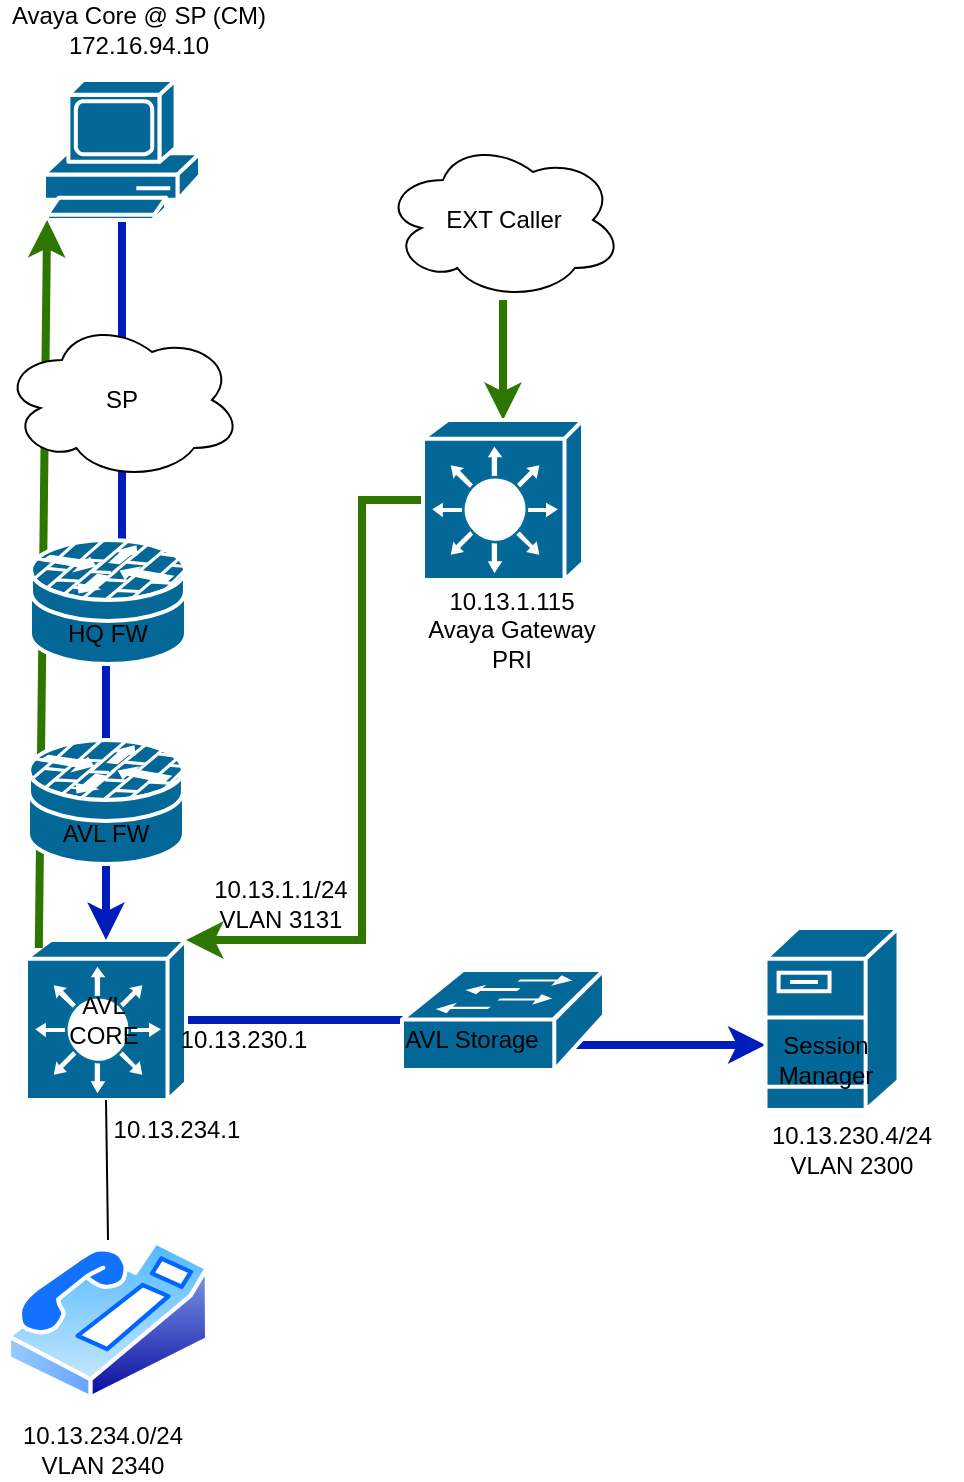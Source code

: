 <mxfile version="28.2.5" pages="4">
  <diagram name="Page-1" id="v1OogiXQ2DVATTvaPr1y">
    <mxGraphModel dx="1412" dy="737" grid="1" gridSize="10" guides="1" tooltips="1" connect="1" arrows="1" fold="1" page="1" pageScale="1" pageWidth="850" pageHeight="1100" math="0" shadow="0">
      <root>
        <mxCell id="0" />
        <mxCell id="1" parent="0" />
        <mxCell id="JTb2Uj3172M5OluZ5vnX-2" value="" style="image;aspect=fixed;perimeter=ellipsePerimeter;html=1;align=center;shadow=0;dashed=0;spacingTop=3;image=img/lib/active_directory/phone.svg;" parent="1" vertex="1">
          <mxGeometry x="187.37" y="920" width="101.27" height="80" as="geometry" />
        </mxCell>
        <mxCell id="JTb2Uj3172M5OluZ5vnX-35" value="" style="edgeStyle=orthogonalEdgeStyle;rounded=0;orthogonalLoop=1;jettySize=auto;html=1;strokeWidth=4;fillColor=#60a917;strokeColor=#2D7600;" parent="1" source="JTb2Uj3172M5OluZ5vnX-3" target="JTb2Uj3172M5OluZ5vnX-21" edge="1">
          <mxGeometry relative="1" as="geometry" />
        </mxCell>
        <mxCell id="JTb2Uj3172M5OluZ5vnX-3" value="EXT Caller" style="ellipse;shape=cloud;whiteSpace=wrap;html=1;" parent="1" vertex="1">
          <mxGeometry x="375.5" y="370" width="120" height="80" as="geometry" />
        </mxCell>
        <mxCell id="JTb2Uj3172M5OluZ5vnX-5" value="10.13.234.0/24&lt;br&gt;VLAN 2340" style="text;html=1;align=center;verticalAlign=middle;whiteSpace=wrap;rounded=0;" parent="1" vertex="1">
          <mxGeometry x="186.37" y="1010" width="99.36" height="30" as="geometry" />
        </mxCell>
        <mxCell id="JTb2Uj3172M5OluZ5vnX-38" value="" style="edgeStyle=orthogonalEdgeStyle;rounded=0;orthogonalLoop=1;jettySize=auto;html=1;strokeWidth=4;fillColor=#0050ef;strokeColor=#001DBC;entryX=0;entryY=0.25;entryDx=0;entryDy=0;" parent="1" source="JTb2Uj3172M5OluZ5vnX-6" target="JTb2Uj3172M5OluZ5vnX-19" edge="1">
          <mxGeometry relative="1" as="geometry" />
        </mxCell>
        <mxCell id="JTb2Uj3172M5OluZ5vnX-6" value="" style="shape=mxgraph.cisco.switches.layer_3_switch;sketch=0;html=1;pointerEvents=1;dashed=0;fillColor=#036897;strokeColor=#ffffff;strokeWidth=2;verticalLabelPosition=bottom;verticalAlign=top;align=center;outlineConnect=0;" parent="1" vertex="1">
          <mxGeometry x="197" y="770" width="80" height="80" as="geometry" />
        </mxCell>
        <mxCell id="JTb2Uj3172M5OluZ5vnX-7" value="" style="endArrow=none;html=1;rounded=0;exitX=0.5;exitY=0;exitDx=0;exitDy=0;entryX=0.5;entryY=1;entryDx=0;entryDy=0;entryPerimeter=0;" parent="1" source="JTb2Uj3172M5OluZ5vnX-2" target="JTb2Uj3172M5OluZ5vnX-6" edge="1">
          <mxGeometry width="50" height="50" relative="1" as="geometry">
            <mxPoint x="546.37" y="540" as="sourcePoint" />
            <mxPoint x="596.37" y="490" as="targetPoint" />
          </mxGeometry>
        </mxCell>
        <mxCell id="JTb2Uj3172M5OluZ5vnX-8" value="10.13.234.1" style="text;html=1;align=center;verticalAlign=middle;whiteSpace=wrap;rounded=0;" parent="1" vertex="1">
          <mxGeometry x="218.28" y="850" width="108.73" height="30" as="geometry" />
        </mxCell>
        <mxCell id="JTb2Uj3172M5OluZ5vnX-11" value="" style="shape=mxgraph.cisco.switches.workgroup_switch;sketch=0;html=1;pointerEvents=1;dashed=0;fillColor=#036897;strokeColor=#ffffff;strokeWidth=2;verticalLabelPosition=bottom;verticalAlign=top;align=center;outlineConnect=0;" parent="1" vertex="1">
          <mxGeometry x="385" y="785" width="101" height="50" as="geometry" />
        </mxCell>
        <mxCell id="JTb2Uj3172M5OluZ5vnX-13" value="10.13.230.4/24&lt;br&gt;VLAN 2300" style="text;html=1;align=center;verticalAlign=middle;whiteSpace=wrap;rounded=0;" parent="1" vertex="1">
          <mxGeometry x="555" y="860" width="110" height="30" as="geometry" />
        </mxCell>
        <mxCell id="JTb2Uj3172M5OluZ5vnX-14" value="" style="shape=mxgraph.cisco.servers.fileserver;sketch=0;html=1;pointerEvents=1;dashed=0;fillColor=#036897;strokeColor=#ffffff;strokeWidth=2;verticalLabelPosition=bottom;verticalAlign=top;align=center;outlineConnect=0;" parent="1" vertex="1">
          <mxGeometry x="566.75" y="764" width="66.5" height="91" as="geometry" />
        </mxCell>
        <mxCell id="JTb2Uj3172M5OluZ5vnX-15" value="AVL CORE" style="text;html=1;align=center;verticalAlign=middle;whiteSpace=wrap;rounded=0;" parent="1" vertex="1">
          <mxGeometry x="206" y="795" width="60" height="30" as="geometry" />
        </mxCell>
        <mxCell id="JTb2Uj3172M5OluZ5vnX-16" value="AVL Storage" style="text;html=1;align=center;verticalAlign=middle;whiteSpace=wrap;rounded=0;" parent="1" vertex="1">
          <mxGeometry x="385" y="805" width="70" height="30" as="geometry" />
        </mxCell>
        <mxCell id="JTb2Uj3172M5OluZ5vnX-18" value="10.13.230.1" style="text;html=1;align=center;verticalAlign=middle;whiteSpace=wrap;rounded=0;" parent="1" vertex="1">
          <mxGeometry x="266" y="805" width="80" height="30" as="geometry" />
        </mxCell>
        <mxCell id="JTb2Uj3172M5OluZ5vnX-19" value="Session Manager" style="text;html=1;align=center;verticalAlign=middle;whiteSpace=wrap;rounded=0;" parent="1" vertex="1">
          <mxGeometry x="566.75" y="815" width="60" height="30" as="geometry" />
        </mxCell>
        <mxCell id="JTb2Uj3172M5OluZ5vnX-36" value="" style="edgeStyle=orthogonalEdgeStyle;rounded=0;orthogonalLoop=1;jettySize=auto;html=1;entryX=1;entryY=0;entryDx=0;entryDy=0;entryPerimeter=0;strokeWidth=4;fillColor=#60a917;strokeColor=#2D7600;" parent="1" source="JTb2Uj3172M5OluZ5vnX-21" target="JTb2Uj3172M5OluZ5vnX-6" edge="1">
          <mxGeometry relative="1" as="geometry">
            <Array as="points">
              <mxPoint x="365" y="550" />
              <mxPoint x="365" y="770" />
            </Array>
          </mxGeometry>
        </mxCell>
        <mxCell id="JTb2Uj3172M5OluZ5vnX-21" value="" style="shape=mxgraph.cisco.switches.layer_3_switch;sketch=0;html=1;pointerEvents=1;dashed=0;fillColor=#036897;strokeColor=#ffffff;strokeWidth=2;verticalLabelPosition=bottom;verticalAlign=top;align=center;outlineConnect=0;" parent="1" vertex="1">
          <mxGeometry x="395.5" y="510" width="80" height="80" as="geometry" />
        </mxCell>
        <mxCell id="JTb2Uj3172M5OluZ5vnX-22" value="10.13.1.115&lt;div&gt;Avaya Gateway PRI&lt;/div&gt;" style="text;html=1;align=center;verticalAlign=middle;whiteSpace=wrap;rounded=0;" parent="1" vertex="1">
          <mxGeometry x="395" y="580" width="90" height="70" as="geometry" />
        </mxCell>
        <mxCell id="JTb2Uj3172M5OluZ5vnX-24" value="10.13.1.1/24&lt;br&gt;VLAN 3131" style="text;html=1;align=center;verticalAlign=middle;whiteSpace=wrap;rounded=0;" parent="1" vertex="1">
          <mxGeometry x="284.36" y="734" width="80.64" height="36" as="geometry" />
        </mxCell>
        <mxCell id="JTb2Uj3172M5OluZ5vnX-37" value="" style="edgeStyle=orthogonalEdgeStyle;rounded=0;orthogonalLoop=1;jettySize=auto;html=1;entryX=0.5;entryY=0;entryDx=0;entryDy=0;entryPerimeter=0;strokeWidth=4;fillColor=#0050ef;strokeColor=#001DBC;" parent="1" source="JTb2Uj3172M5OluZ5vnX-25" target="JTb2Uj3172M5OluZ5vnX-6" edge="1">
          <mxGeometry relative="1" as="geometry" />
        </mxCell>
        <mxCell id="JTb2Uj3172M5OluZ5vnX-25" value="" style="shape=mxgraph.cisco.computers_and_peripherals.pc;html=1;pointerEvents=1;dashed=0;fillColor=#036897;strokeColor=#ffffff;strokeWidth=2;verticalLabelPosition=bottom;verticalAlign=top;align=center;outlineConnect=0;" parent="1" vertex="1">
          <mxGeometry x="206" y="340" width="78" height="70" as="geometry" />
        </mxCell>
        <mxCell id="JTb2Uj3172M5OluZ5vnX-26" value="Avaya Core @ SP (CM)&lt;br&gt;172.16.94.10" style="text;html=1;align=center;verticalAlign=middle;whiteSpace=wrap;rounded=0;" parent="1" vertex="1">
          <mxGeometry x="187.37" y="300" width="133.06" height="30" as="geometry" />
        </mxCell>
        <mxCell id="JTb2Uj3172M5OluZ5vnX-27" value="" style="endArrow=none;html=1;rounded=0;strokeWidth=4;fillColor=#60a917;strokeColor=#2D7600;startArrow=classic;startFill=1;exitX=0.02;exitY=1;exitDx=0;exitDy=0;exitPerimeter=0;entryX=0.08;entryY=0.05;entryDx=0;entryDy=0;entryPerimeter=0;" parent="1" source="JTb2Uj3172M5OluZ5vnX-25" target="JTb2Uj3172M5OluZ5vnX-6" edge="1">
          <mxGeometry width="50" height="50" relative="1" as="geometry">
            <mxPoint x="306.37" y="650" as="sourcePoint" />
            <mxPoint x="286.37" y="430" as="targetPoint" />
            <Array as="points" />
          </mxGeometry>
        </mxCell>
        <mxCell id="JTb2Uj3172M5OluZ5vnX-29" value="" style="group" parent="1" vertex="1" connectable="0">
          <mxGeometry x="198.0" y="670" width="78" height="62" as="geometry" />
        </mxCell>
        <mxCell id="JTb2Uj3172M5OluZ5vnX-9" value="" style="shape=mxgraph.cisco.security.router_firewall;sketch=0;html=1;pointerEvents=1;dashed=0;fillColor=#036897;strokeColor=#ffffff;strokeWidth=2;verticalLabelPosition=bottom;verticalAlign=top;align=center;outlineConnect=0;" parent="JTb2Uj3172M5OluZ5vnX-29" vertex="1">
          <mxGeometry width="78" height="62" as="geometry" />
        </mxCell>
        <mxCell id="JTb2Uj3172M5OluZ5vnX-28" value="AVL FW" style="text;html=1;align=center;verticalAlign=middle;whiteSpace=wrap;rounded=0;" parent="JTb2Uj3172M5OluZ5vnX-29" vertex="1">
          <mxGeometry x="9.0" y="32" width="60" height="30" as="geometry" />
        </mxCell>
        <mxCell id="JTb2Uj3172M5OluZ5vnX-30" value="" style="group" parent="1" vertex="1" connectable="0">
          <mxGeometry x="199" y="570" width="78" height="62" as="geometry" />
        </mxCell>
        <mxCell id="JTb2Uj3172M5OluZ5vnX-31" value="" style="shape=mxgraph.cisco.security.router_firewall;sketch=0;html=1;pointerEvents=1;dashed=0;fillColor=#036897;strokeColor=#ffffff;strokeWidth=2;verticalLabelPosition=bottom;verticalAlign=top;align=center;outlineConnect=0;" parent="JTb2Uj3172M5OluZ5vnX-30" vertex="1">
          <mxGeometry width="78" height="62" as="geometry" />
        </mxCell>
        <mxCell id="JTb2Uj3172M5OluZ5vnX-32" value="HQ FW" style="text;html=1;align=center;verticalAlign=middle;whiteSpace=wrap;rounded=0;" parent="JTb2Uj3172M5OluZ5vnX-30" vertex="1">
          <mxGeometry x="9.0" y="32" width="60" height="30" as="geometry" />
        </mxCell>
        <mxCell id="JTb2Uj3172M5OluZ5vnX-33" value="SP" style="ellipse;shape=cloud;whiteSpace=wrap;html=1;" parent="1" vertex="1">
          <mxGeometry x="185" y="460" width="120" height="80" as="geometry" />
        </mxCell>
      </root>
    </mxGraphModel>
  </diagram>
  <diagram id="nt7wGsQMUYSUouPDVkwo" name="Internal Comms">
    <mxGraphModel dx="811" dy="1577" grid="1" gridSize="10" guides="1" tooltips="1" connect="1" arrows="1" fold="1" page="1" pageScale="1" pageWidth="850" pageHeight="1100" math="0" shadow="0">
      <root>
        <mxCell id="0" />
        <mxCell id="1" parent="0" />
        <mxCell id="1z_RVB_yieRHvlQqbR5s-1" value="Logical Depiction of Internal Communication verified on call with Don" style="text;html=1;align=center;verticalAlign=middle;whiteSpace=wrap;rounded=0;" vertex="1" parent="1">
          <mxGeometry x="110" y="610" width="340" height="70" as="geometry" />
        </mxCell>
        <mxCell id="1z_RVB_yieRHvlQqbR5s-2" value="AVL PC&lt;div&gt;10.13.234.0/24&lt;/div&gt;" style="shape=mxgraph.cisco.computers_and_peripherals.pc;html=1;pointerEvents=1;dashed=0;fillColor=#036897;strokeColor=#ffffff;strokeWidth=2;verticalLabelPosition=bottom;verticalAlign=top;align=center;outlineConnect=0;" vertex="1" parent="1">
          <mxGeometry x="60" y="730" width="78" height="70" as="geometry" />
        </mxCell>
        <mxCell id="1z_RVB_yieRHvlQqbR5s-3" value="" style="endArrow=none;html=1;rounded=0;exitX=0.83;exitY=0.5;exitDx=0;exitDy=0;exitPerimeter=0;entryX=0;entryY=0.5;entryDx=0;entryDy=0;" edge="1" parent="1" source="1z_RVB_yieRHvlQqbR5s-2" target="AMi9_gGPKpiM1VlCEfQr-1">
          <mxGeometry width="50" height="50" relative="1" as="geometry">
            <mxPoint x="420" y="888.5" as="sourcePoint" />
            <mxPoint x="370" y="765" as="targetPoint" />
          </mxGeometry>
        </mxCell>
        <mxCell id="AMi9_gGPKpiM1VlCEfQr-1" value="HQ Phone&lt;div&gt;10.132.x.x/16&lt;/div&gt;" style="image;aspect=fixed;perimeter=ellipsePerimeter;html=1;align=center;shadow=0;dashed=0;spacingTop=3;image=img/lib/active_directory/phone.svg;" vertex="1" parent="1">
          <mxGeometry x="390" y="725" width="101.27" height="80" as="geometry" />
        </mxCell>
        <mxCell id="uQj5_ZAR8noUfRYmEXJ3-1" value="" style="shape=mxgraph.cisco.routers.router;sketch=0;html=1;pointerEvents=1;dashed=0;fillColor=#036897;strokeColor=#ffffff;strokeWidth=2;verticalLabelPosition=bottom;verticalAlign=top;align=center;outlineConnect=0;" vertex="1" parent="1">
          <mxGeometry x="230" y="738.5" width="78" height="53" as="geometry" />
        </mxCell>
      </root>
    </mxGraphModel>
  </diagram>
  <diagram id="KQWGG5hMhtRqnLJtHbPa" name="External Comms">
    <mxGraphModel dx="811" dy="1577" grid="1" gridSize="10" guides="1" tooltips="1" connect="1" arrows="1" fold="1" page="1" pageScale="1" pageWidth="850" pageHeight="1100" math="0" shadow="0">
      <root>
        <mxCell id="0" />
        <mxCell id="1" parent="0" />
        <mxCell id="dfnz8kIl5wQzeLzpPFUl-1" value="HQ Phone&lt;div&gt;10.132.x.x/16&lt;/div&gt;" style="image;aspect=fixed;perimeter=ellipsePerimeter;html=1;align=center;shadow=0;dashed=0;spacingTop=3;image=img/lib/active_directory/phone.svg;" vertex="1" parent="1">
          <mxGeometry x="80" y="100" width="101.27" height="80" as="geometry" />
        </mxCell>
      </root>
    </mxGraphModel>
  </diagram>
  <diagram id="5sr-OcOV3Xa8eOgrewdH" name="Logical Call/Call Setup Flow">
    <mxGraphModel dx="1412" dy="737" grid="1" gridSize="10" guides="1" tooltips="1" connect="1" arrows="1" fold="1" page="1" pageScale="1" pageWidth="850" pageHeight="1100" math="0" shadow="0">
      <root>
        <mxCell id="0" />
        <mxCell id="1" parent="0" />
        <mxCell id="b4ywGWZbVGZHp13s69tE-1" value="" style="image;aspect=fixed;perimeter=ellipsePerimeter;html=1;align=center;shadow=0;dashed=0;spacingTop=3;image=img/lib/active_directory/phone.svg;" vertex="1" parent="1">
          <mxGeometry x="24.37" y="490" width="101.27" height="80" as="geometry" />
        </mxCell>
        <mxCell id="b4ywGWZbVGZHp13s69tE-2" value="EXT Caller" style="ellipse;shape=cloud;whiteSpace=wrap;html=1;" vertex="1" parent="1">
          <mxGeometry x="10" y="80" width="120" height="80" as="geometry" />
        </mxCell>
        <mxCell id="b4ywGWZbVGZHp13s69tE-3" value="" style="endArrow=none;html=1;rounded=0;entryX=0.55;entryY=0.95;entryDx=0;entryDy=0;entryPerimeter=0;" edge="1" parent="1" target="b4ywGWZbVGZHp13s69tE-2">
          <mxGeometry width="50" height="50" relative="1" as="geometry">
            <mxPoint x="76" y="240" as="sourcePoint" />
            <mxPoint x="95" y="270" as="targetPoint" />
          </mxGeometry>
        </mxCell>
        <mxCell id="b4ywGWZbVGZHp13s69tE-4" value="SBC" style="text;html=1;align=center;verticalAlign=middle;whiteSpace=wrap;rounded=0;" vertex="1" parent="1">
          <mxGeometry x="45" y="240" width="60" height="30" as="geometry" />
        </mxCell>
        <mxCell id="b4ywGWZbVGZHp13s69tE-5" value="" style="endArrow=none;html=1;rounded=0;entryX=0.5;entryY=1;entryDx=0;entryDy=0;" edge="1" parent="1" target="b4ywGWZbVGZHp13s69tE-4">
          <mxGeometry width="50" height="50" relative="1" as="geometry">
            <mxPoint x="75" y="330" as="sourcePoint" />
            <mxPoint x="95" y="270" as="targetPoint" />
          </mxGeometry>
        </mxCell>
        <mxCell id="b4ywGWZbVGZHp13s69tE-6" value="Media Gateway" style="text;html=1;align=center;verticalAlign=middle;whiteSpace=wrap;rounded=0;" vertex="1" parent="1">
          <mxGeometry x="45" y="330" width="60" height="30" as="geometry" />
        </mxCell>
        <mxCell id="b4ywGWZbVGZHp13s69tE-7" value="OR&lt;div&gt;Direct to phone&lt;/div&gt;" style="text;html=1;align=center;verticalAlign=middle;whiteSpace=wrap;rounded=0;" vertex="1" parent="1">
          <mxGeometry x="105.0" y="325" width="95" height="40" as="geometry" />
        </mxCell>
        <mxCell id="b4ywGWZbVGZHp13s69tE-8" value="" style="endArrow=none;html=1;rounded=0;entryX=0.5;entryY=1;entryDx=0;entryDy=0;exitX=0.5;exitY=0;exitDx=0;exitDy=0;" edge="1" parent="1" source="b4ywGWZbVGZHp13s69tE-1" target="b4ywGWZbVGZHp13s69tE-6">
          <mxGeometry width="50" height="50" relative="1" as="geometry">
            <mxPoint x="45" y="420" as="sourcePoint" />
            <mxPoint x="95" y="370" as="targetPoint" />
          </mxGeometry>
        </mxCell>
        <mxCell id="b4ywGWZbVGZHp13s69tE-9" value="Audio Path" style="text;html=1;align=center;verticalAlign=middle;whiteSpace=wrap;rounded=0;" vertex="1" parent="1">
          <mxGeometry x="45" y="30" width="60" height="30" as="geometry" />
        </mxCell>
        <mxCell id="b4ywGWZbVGZHp13s69tE-10" value="EXT Caller" style="ellipse;shape=cloud;whiteSpace=wrap;html=1;" vertex="1" parent="1">
          <mxGeometry x="470" y="80" width="120" height="80" as="geometry" />
        </mxCell>
        <mxCell id="b4ywGWZbVGZHp13s69tE-12" value="" style="image;aspect=fixed;perimeter=ellipsePerimeter;html=1;align=center;shadow=0;dashed=0;spacingTop=3;image=img/lib/active_directory/phone.svg;" vertex="1" parent="1">
          <mxGeometry x="480" y="490" width="101.27" height="80" as="geometry" />
        </mxCell>
        <mxCell id="b4ywGWZbVGZHp13s69tE-13" value="" style="endArrow=none;html=1;rounded=0;startArrow=blockThin;startFill=1;strokeWidth=4;fillColor=#dae8fc;strokeColor=light-dark(#6C8EBF,#FF6666);gradientColor=#7ea6e0;exitX=0.5;exitY=0;exitDx=0;exitDy=0;" edge="1" parent="1" source="b4ywGWZbVGZHp13s69tE-14" target="b4ywGWZbVGZHp13s69tE-10">
          <mxGeometry width="50" height="50" relative="1" as="geometry">
            <mxPoint x="531.63" y="240" as="sourcePoint" />
            <mxPoint x="531.63" y="156" as="targetPoint" />
          </mxGeometry>
        </mxCell>
        <mxCell id="b4ywGWZbVGZHp13s69tE-14" value="SBC" style="text;html=1;align=center;verticalAlign=middle;whiteSpace=wrap;rounded=0;" vertex="1" parent="1">
          <mxGeometry x="500.63" y="240" width="60" height="30" as="geometry" />
        </mxCell>
        <mxCell id="b4ywGWZbVGZHp13s69tE-15" value="" style="endArrow=none;html=1;rounded=0;entryX=0.5;entryY=1;entryDx=0;entryDy=0;startArrow=block;startFill=1;strokeWidth=4;fillColor=#a20025;strokeColor=light-dark(#6F0000,#0000FF);exitX=0.5;exitY=0;exitDx=0;exitDy=0;" edge="1" parent="1" target="b4ywGWZbVGZHp13s69tE-14" source="b4ywGWZbVGZHp13s69tE-16">
          <mxGeometry width="50" height="50" relative="1" as="geometry">
            <mxPoint x="530.63" y="330" as="sourcePoint" />
            <mxPoint x="550.63" y="270" as="targetPoint" />
          </mxGeometry>
        </mxCell>
        <mxCell id="b4ywGWZbVGZHp13s69tE-16" value="Media Gateway" style="text;html=1;align=center;verticalAlign=middle;whiteSpace=wrap;rounded=0;" vertex="1" parent="1">
          <mxGeometry x="500" y="345" width="60" height="30" as="geometry" />
        </mxCell>
        <mxCell id="b4ywGWZbVGZHp13s69tE-18" value="" style="endArrow=none;html=1;rounded=0;exitX=0.5;exitY=0;exitDx=0;exitDy=0;strokeWidth=4;startArrow=block;startFill=1;strokeColor=light-dark(#000000,#0000FF);entryX=0.5;entryY=1;entryDx=0;entryDy=0;" edge="1" parent="1" source="b4ywGWZbVGZHp13s69tE-12" target="b4ywGWZbVGZHp13s69tE-16">
          <mxGeometry width="50" height="50" relative="1" as="geometry">
            <mxPoint x="500.63" y="420" as="sourcePoint" />
            <mxPoint x="530" y="380" as="targetPoint" />
          </mxGeometry>
        </mxCell>
        <mxCell id="b4ywGWZbVGZHp13s69tE-19" value="" style="endArrow=block;html=1;rounded=0;entryX=1;entryY=0.5;entryDx=0;entryDy=0;startArrow=block;startFill=1;strokeWidth=4;endFill=1;fillColor=#0050ef;strokeColor=light-dark(#001DBC,#33FF33);exitX=0;exitY=0.5;exitDx=0;exitDy=0;" edge="1" parent="1" source="34d1WpMyIgT63UiGO2cc-1" target="b4ywGWZbVGZHp13s69tE-14">
          <mxGeometry width="50" height="50" relative="1" as="geometry">
            <mxPoint x="660" y="255" as="sourcePoint" />
            <mxPoint x="450" y="410" as="targetPoint" />
          </mxGeometry>
        </mxCell>
        <mxCell id="b4ywGWZbVGZHp13s69tE-21" value="" style="endArrow=block;html=1;rounded=0;entryX=0.5;entryY=1;entryDx=0;entryDy=0;startArrow=block;startFill=1;endFill=1;strokeWidth=5;fillColor=#0050ef;strokeColor=light-dark(#001DBC,#33FF33);" edge="1" parent="1" target="34d1WpMyIgT63UiGO2cc-1">
          <mxGeometry width="50" height="50" relative="1" as="geometry">
            <mxPoint x="690" y="330" as="sourcePoint" />
            <mxPoint x="690" y="270" as="targetPoint" />
          </mxGeometry>
        </mxCell>
        <mxCell id="b4ywGWZbVGZHp13s69tE-24" value="Call Setup" style="text;html=1;align=center;verticalAlign=middle;whiteSpace=wrap;rounded=0;" vertex="1" parent="1">
          <mxGeometry x="500" y="30" width="60" height="30" as="geometry" />
        </mxCell>
        <mxCell id="jOoW3jL3H8XLOxYE-PAL-1" value="Avaya Core @ SP&amp;nbsp;&lt;div&gt;Communication Manager&lt;br&gt;172.16.94.10&lt;/div&gt;" style="text;html=1;align=center;verticalAlign=middle;whiteSpace=wrap;rounded=0;" vertex="1" parent="1">
          <mxGeometry x="600" y="325" width="180" height="60" as="geometry" />
        </mxCell>
        <mxCell id="34d1WpMyIgT63UiGO2cc-1" value="&lt;div&gt;Session Manager&lt;/div&gt;10.13.230.4/24&lt;br&gt;VLAN 2300" style="text;html=1;align=center;verticalAlign=middle;whiteSpace=wrap;rounded=0;" vertex="1" parent="1">
          <mxGeometry x="635" y="230" width="110" height="50" as="geometry" />
        </mxCell>
      </root>
    </mxGraphModel>
  </diagram>
</mxfile>
